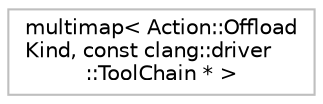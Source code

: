 digraph "Graphical Class Hierarchy"
{
 // LATEX_PDF_SIZE
  bgcolor="transparent";
  edge [fontname="Helvetica",fontsize="10",labelfontname="Helvetica",labelfontsize="10"];
  node [fontname="Helvetica",fontsize="10",shape=record];
  rankdir="LR";
  Node0 [label="multimap\< Action::Offload\lKind, const clang::driver\l::ToolChain * \>",height=0.2,width=0.4,color="grey75",tooltip=" "];
}
